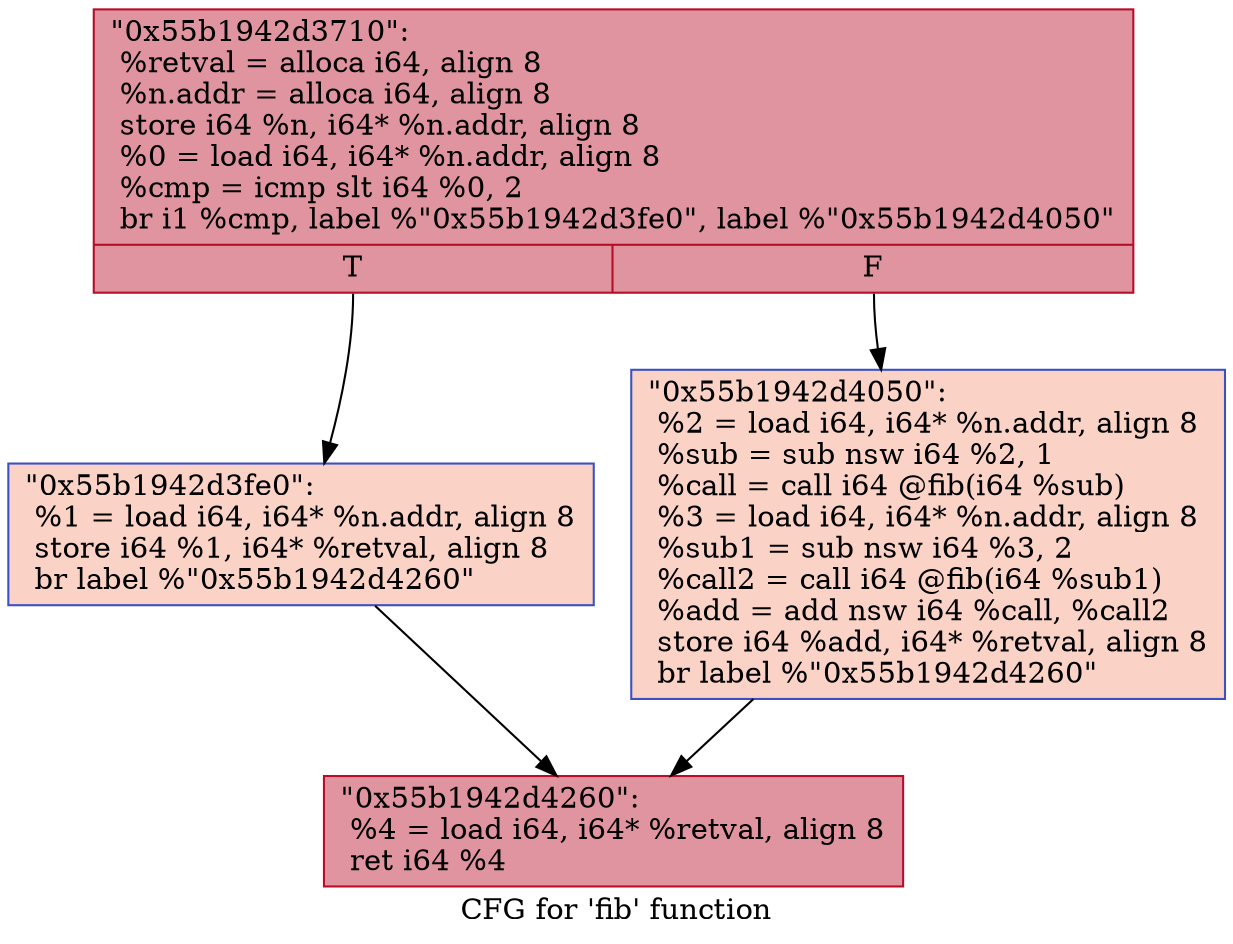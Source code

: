 digraph "CFG for 'fib' function" {
	label="CFG for 'fib' function";

	Node0x55b1942d3710 [shape=record,color="#b70d28ff", style=filled, fillcolor="#b70d2870",label="{\"0x55b1942d3710\":\l  %retval = alloca i64, align 8\l  %n.addr = alloca i64, align 8\l  store i64 %n, i64* %n.addr, align 8\l  %0 = load i64, i64* %n.addr, align 8\l  %cmp = icmp slt i64 %0, 2\l  br i1 %cmp, label %\"0x55b1942d3fe0\", label %\"0x55b1942d4050\"\l|{<s0>T|<s1>F}}"];
	Node0x55b1942d3710:s0 -> Node0x55b1942d3fe0;
	Node0x55b1942d3710:s1 -> Node0x55b1942d4050;
	Node0x55b1942d3fe0 [shape=record,color="#3d50c3ff", style=filled, fillcolor="#f59c7d70",label="{\"0x55b1942d3fe0\":                                 \l  %1 = load i64, i64* %n.addr, align 8\l  store i64 %1, i64* %retval, align 8\l  br label %\"0x55b1942d4260\"\l}"];
	Node0x55b1942d3fe0 -> Node0x55b1942d4260;
	Node0x55b1942d4050 [shape=record,color="#3d50c3ff", style=filled, fillcolor="#f59c7d70",label="{\"0x55b1942d4050\":                                 \l  %2 = load i64, i64* %n.addr, align 8\l  %sub = sub nsw i64 %2, 1\l  %call = call i64 @fib(i64 %sub)\l  %3 = load i64, i64* %n.addr, align 8\l  %sub1 = sub nsw i64 %3, 2\l  %call2 = call i64 @fib(i64 %sub1)\l  %add = add nsw i64 %call, %call2\l  store i64 %add, i64* %retval, align 8\l  br label %\"0x55b1942d4260\"\l}"];
	Node0x55b1942d4050 -> Node0x55b1942d4260;
	Node0x55b1942d4260 [shape=record,color="#b70d28ff", style=filled, fillcolor="#b70d2870",label="{\"0x55b1942d4260\":                                 \l  %4 = load i64, i64* %retval, align 8\l  ret i64 %4\l}"];
}
